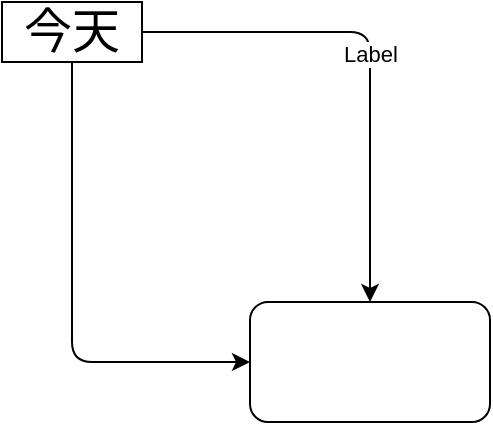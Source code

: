<mxfile version="13.9.2" type="github">
  <diagram id="J0FrVajbmznYr0VN9MTB" name="Page-1">
    <mxGraphModel dx="1038" dy="549" grid="1" gridSize="10" guides="1" tooltips="1" connect="1" arrows="1" fold="1" page="1" pageScale="1" pageWidth="827" pageHeight="1169" math="0" shadow="0">
      <root>
        <mxCell id="0" />
        <mxCell id="1" parent="0" />
        <mxCell id="OJBPOgNgsKjbPe3hehF9-1" value="&lt;font style=&quot;font-size: 24px&quot;&gt;今天&lt;/font&gt;" style="rounded=0;whiteSpace=wrap;html=1;" vertex="1" parent="1">
          <mxGeometry x="170" y="110" width="70" height="30" as="geometry" />
        </mxCell>
        <mxCell id="OJBPOgNgsKjbPe3hehF9-2" value="" style="rounded=1;whiteSpace=wrap;html=1;" vertex="1" parent="1">
          <mxGeometry x="294" y="260" width="120" height="60" as="geometry" />
        </mxCell>
        <mxCell id="OJBPOgNgsKjbPe3hehF9-3" value="" style="endArrow=classic;html=1;exitX=0.5;exitY=1;exitDx=0;exitDy=0;entryX=0;entryY=0.5;entryDx=0;entryDy=0;" edge="1" parent="1" source="OJBPOgNgsKjbPe3hehF9-1" target="OJBPOgNgsKjbPe3hehF9-2">
          <mxGeometry width="50" height="50" relative="1" as="geometry">
            <mxPoint x="180" y="240" as="sourcePoint" />
            <mxPoint x="230" y="190" as="targetPoint" />
            <Array as="points">
              <mxPoint x="205" y="290" />
            </Array>
          </mxGeometry>
        </mxCell>
        <mxCell id="OJBPOgNgsKjbPe3hehF9-4" value="" style="endArrow=classic;html=1;exitX=1;exitY=0.5;exitDx=0;exitDy=0;entryX=0.5;entryY=0;entryDx=0;entryDy=0;" edge="1" parent="1" source="OJBPOgNgsKjbPe3hehF9-1" target="OJBPOgNgsKjbPe3hehF9-2">
          <mxGeometry relative="1" as="geometry">
            <mxPoint x="280" y="139" as="sourcePoint" />
            <mxPoint x="380" y="139" as="targetPoint" />
            <Array as="points">
              <mxPoint x="354" y="125" />
            </Array>
          </mxGeometry>
        </mxCell>
        <mxCell id="OJBPOgNgsKjbPe3hehF9-5" value="Label" style="edgeLabel;resizable=0;html=1;align=center;verticalAlign=middle;" connectable="0" vertex="1" parent="OJBPOgNgsKjbPe3hehF9-4">
          <mxGeometry relative="1" as="geometry" />
        </mxCell>
      </root>
    </mxGraphModel>
  </diagram>
</mxfile>
